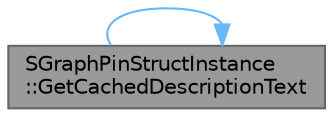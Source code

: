 digraph "SGraphPinStructInstance::GetCachedDescriptionText"
{
 // INTERACTIVE_SVG=YES
 // LATEX_PDF_SIZE
  bgcolor="transparent";
  edge [fontname=Helvetica,fontsize=10,labelfontname=Helvetica,labelfontsize=10];
  node [fontname=Helvetica,fontsize=10,shape=box,height=0.2,width=0.4];
  rankdir="LR";
  Node1 [id="Node000001",label="SGraphPinStructInstance\l::GetCachedDescriptionText",height=0.2,width=0.4,color="gray40", fillcolor="grey60", style="filled", fontcolor="black",tooltip="Slate accessor to shows cached description value."];
  Node1 -> Node1 [id="edge1_Node000001_Node000001",color="steelblue1",style="solid",tooltip=" "];
}

